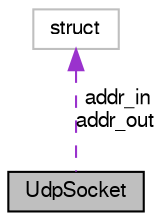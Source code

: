 digraph "UdpSocket"
{
  edge [fontname="FreeSans",fontsize="10",labelfontname="FreeSans",labelfontsize="10"];
  node [fontname="FreeSans",fontsize="10",shape=record];
  Node1 [label="UdpSocket",height=0.2,width=0.4,color="black", fillcolor="grey75", style="filled", fontcolor="black"];
  Node2 -> Node1 [dir="back",color="darkorchid3",fontsize="10",style="dashed",label=" addr_in\naddr_out" ,fontname="FreeSans"];
  Node2 [label="struct",height=0.2,width=0.4,color="grey75", fillcolor="white", style="filled"];
}
